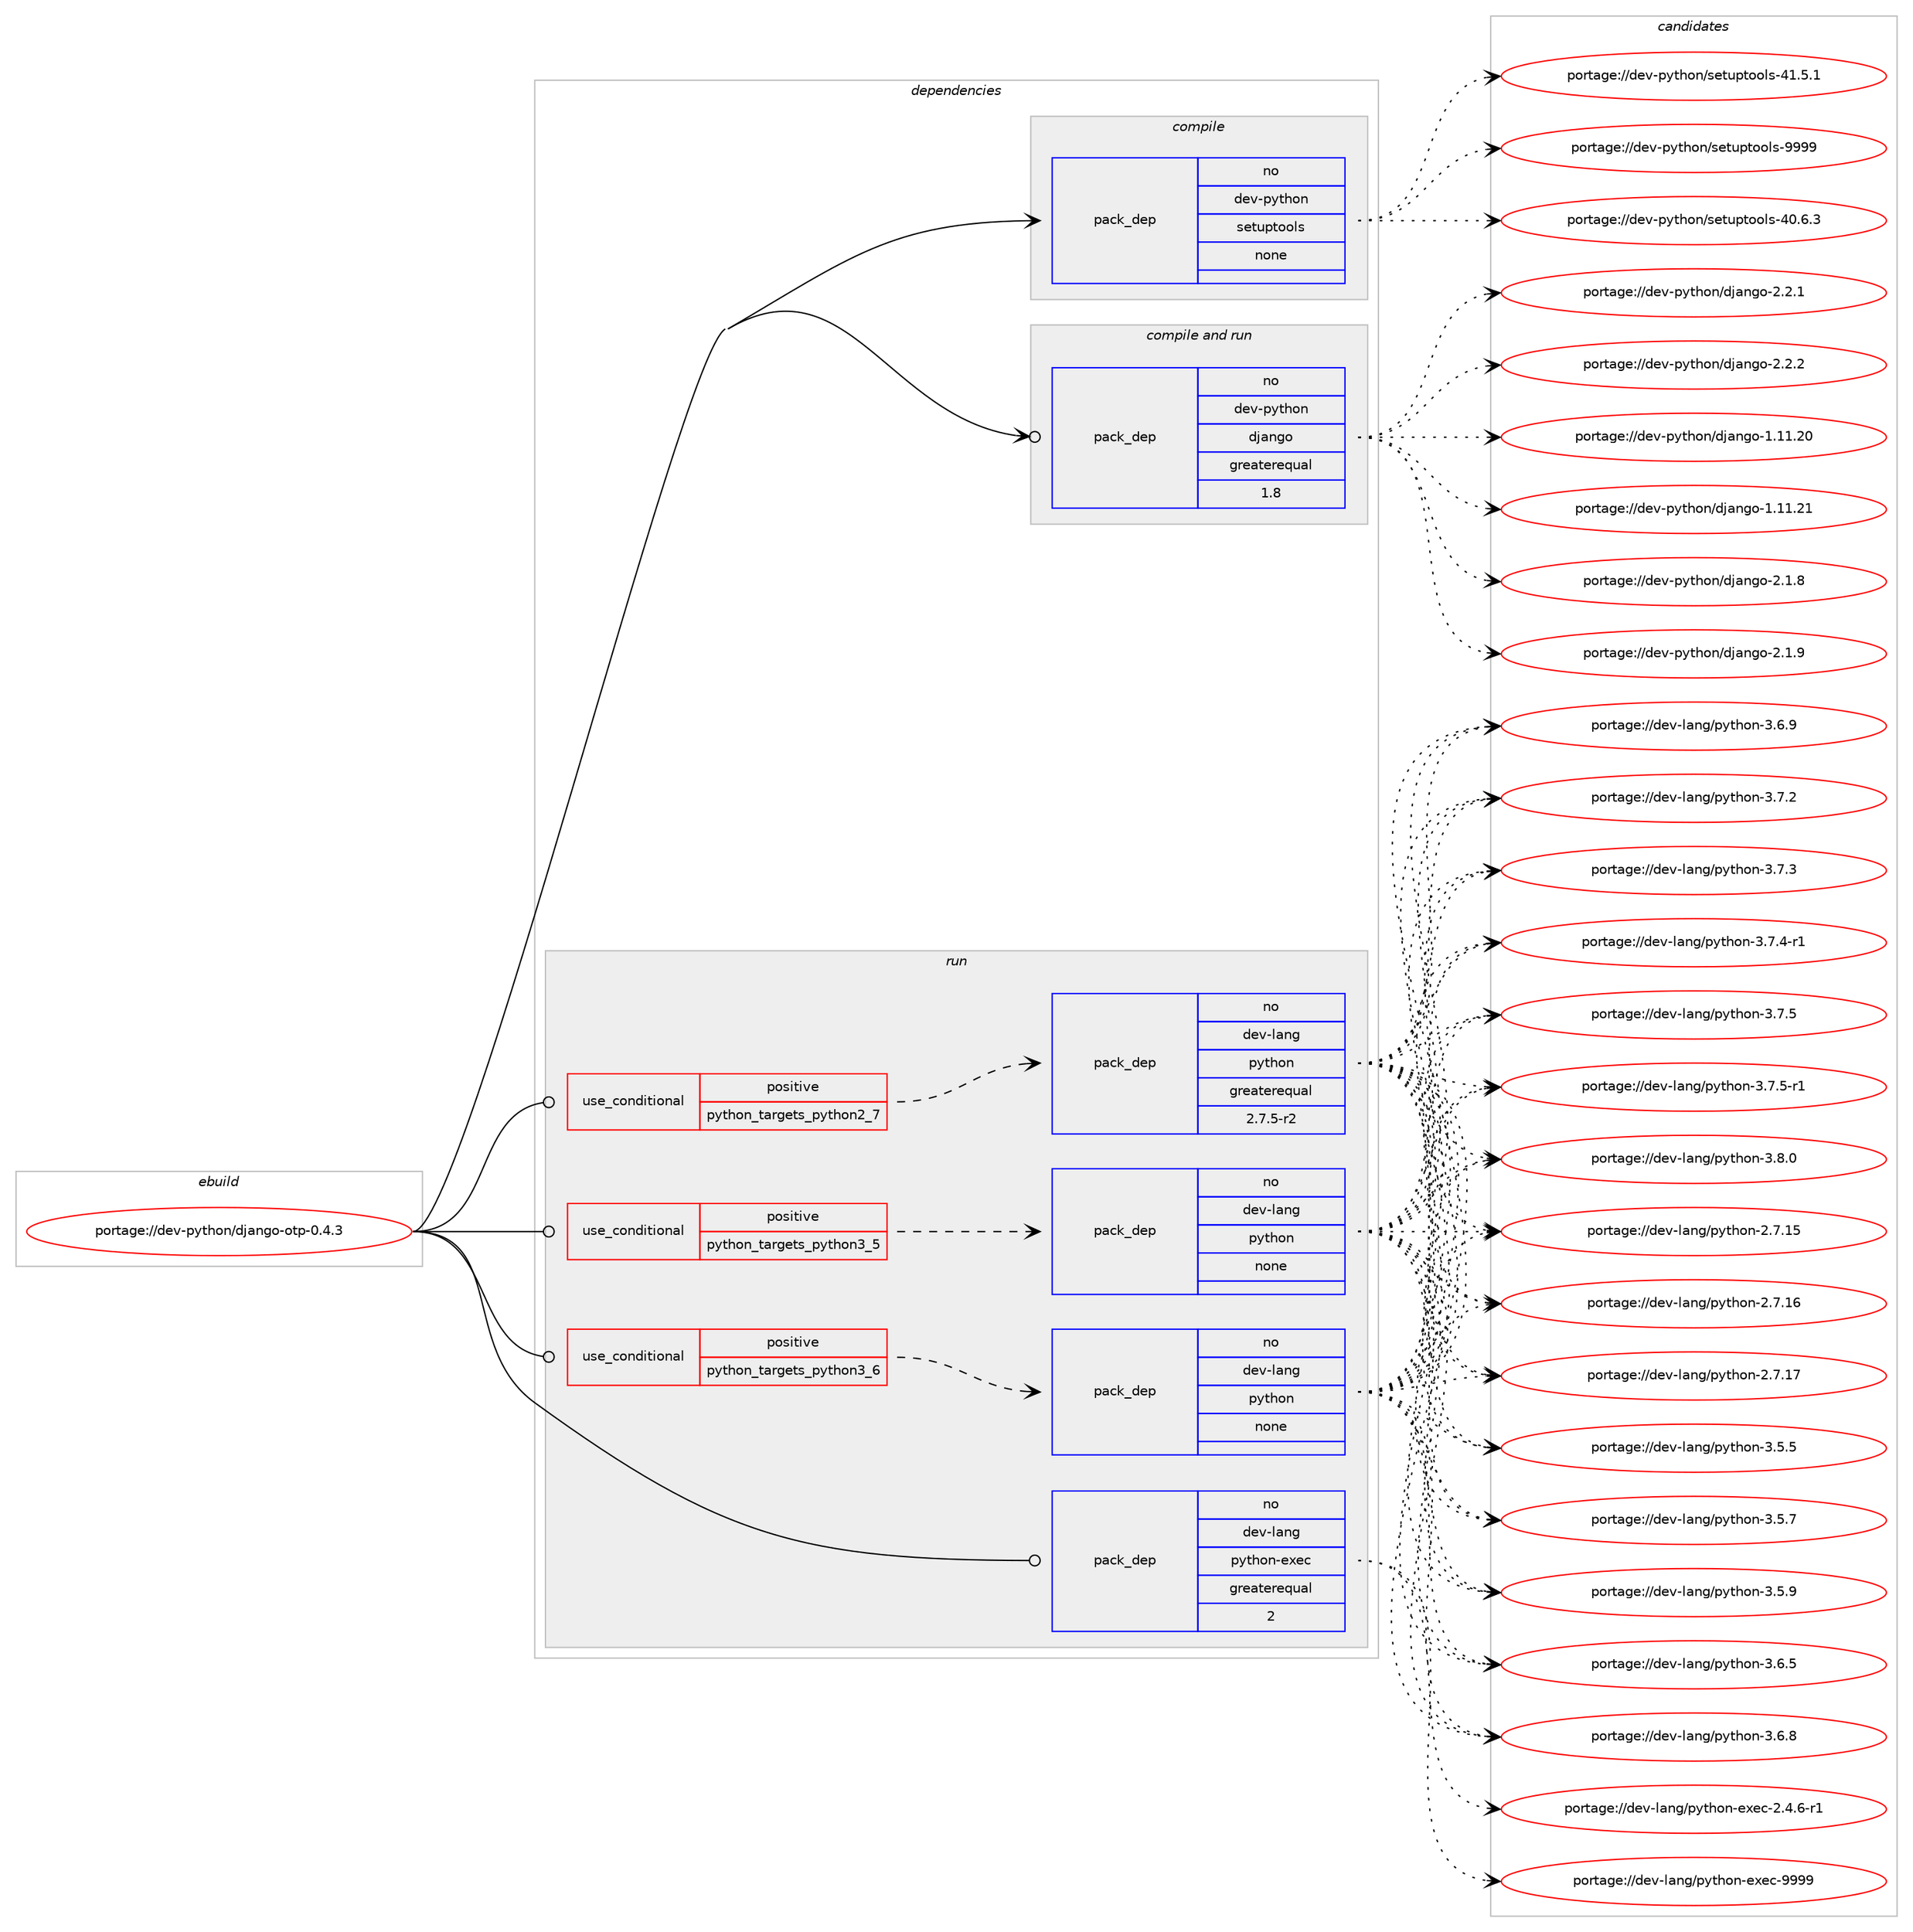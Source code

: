 digraph prolog {

# *************
# Graph options
# *************

newrank=true;
concentrate=true;
compound=true;
graph [rankdir=LR,fontname=Helvetica,fontsize=10,ranksep=1.5];#, ranksep=2.5, nodesep=0.2];
edge  [arrowhead=vee];
node  [fontname=Helvetica,fontsize=10];

# **********
# The ebuild
# **********

subgraph cluster_leftcol {
color=gray;
rank=same;
label=<<i>ebuild</i>>;
id [label="portage://dev-python/django-otp-0.4.3", color=red, width=4, href="../dev-python/django-otp-0.4.3.svg"];
}

# ****************
# The dependencies
# ****************

subgraph cluster_midcol {
color=gray;
label=<<i>dependencies</i>>;
subgraph cluster_compile {
fillcolor="#eeeeee";
style=filled;
label=<<i>compile</i>>;
subgraph pack105652 {
dependency136752 [label=<<TABLE BORDER="0" CELLBORDER="1" CELLSPACING="0" CELLPADDING="4" WIDTH="220"><TR><TD ROWSPAN="6" CELLPADDING="30">pack_dep</TD></TR><TR><TD WIDTH="110">no</TD></TR><TR><TD>dev-python</TD></TR><TR><TD>setuptools</TD></TR><TR><TD>none</TD></TR><TR><TD></TD></TR></TABLE>>, shape=none, color=blue];
}
id:e -> dependency136752:w [weight=20,style="solid",arrowhead="vee"];
}
subgraph cluster_compileandrun {
fillcolor="#eeeeee";
style=filled;
label=<<i>compile and run</i>>;
subgraph pack105653 {
dependency136753 [label=<<TABLE BORDER="0" CELLBORDER="1" CELLSPACING="0" CELLPADDING="4" WIDTH="220"><TR><TD ROWSPAN="6" CELLPADDING="30">pack_dep</TD></TR><TR><TD WIDTH="110">no</TD></TR><TR><TD>dev-python</TD></TR><TR><TD>django</TD></TR><TR><TD>greaterequal</TD></TR><TR><TD>1.8</TD></TR></TABLE>>, shape=none, color=blue];
}
id:e -> dependency136753:w [weight=20,style="solid",arrowhead="odotvee"];
}
subgraph cluster_run {
fillcolor="#eeeeee";
style=filled;
label=<<i>run</i>>;
subgraph cond27787 {
dependency136754 [label=<<TABLE BORDER="0" CELLBORDER="1" CELLSPACING="0" CELLPADDING="4"><TR><TD ROWSPAN="3" CELLPADDING="10">use_conditional</TD></TR><TR><TD>positive</TD></TR><TR><TD>python_targets_python2_7</TD></TR></TABLE>>, shape=none, color=red];
subgraph pack105654 {
dependency136755 [label=<<TABLE BORDER="0" CELLBORDER="1" CELLSPACING="0" CELLPADDING="4" WIDTH="220"><TR><TD ROWSPAN="6" CELLPADDING="30">pack_dep</TD></TR><TR><TD WIDTH="110">no</TD></TR><TR><TD>dev-lang</TD></TR><TR><TD>python</TD></TR><TR><TD>greaterequal</TD></TR><TR><TD>2.7.5-r2</TD></TR></TABLE>>, shape=none, color=blue];
}
dependency136754:e -> dependency136755:w [weight=20,style="dashed",arrowhead="vee"];
}
id:e -> dependency136754:w [weight=20,style="solid",arrowhead="odot"];
subgraph cond27788 {
dependency136756 [label=<<TABLE BORDER="0" CELLBORDER="1" CELLSPACING="0" CELLPADDING="4"><TR><TD ROWSPAN="3" CELLPADDING="10">use_conditional</TD></TR><TR><TD>positive</TD></TR><TR><TD>python_targets_python3_5</TD></TR></TABLE>>, shape=none, color=red];
subgraph pack105655 {
dependency136757 [label=<<TABLE BORDER="0" CELLBORDER="1" CELLSPACING="0" CELLPADDING="4" WIDTH="220"><TR><TD ROWSPAN="6" CELLPADDING="30">pack_dep</TD></TR><TR><TD WIDTH="110">no</TD></TR><TR><TD>dev-lang</TD></TR><TR><TD>python</TD></TR><TR><TD>none</TD></TR><TR><TD></TD></TR></TABLE>>, shape=none, color=blue];
}
dependency136756:e -> dependency136757:w [weight=20,style="dashed",arrowhead="vee"];
}
id:e -> dependency136756:w [weight=20,style="solid",arrowhead="odot"];
subgraph cond27789 {
dependency136758 [label=<<TABLE BORDER="0" CELLBORDER="1" CELLSPACING="0" CELLPADDING="4"><TR><TD ROWSPAN="3" CELLPADDING="10">use_conditional</TD></TR><TR><TD>positive</TD></TR><TR><TD>python_targets_python3_6</TD></TR></TABLE>>, shape=none, color=red];
subgraph pack105656 {
dependency136759 [label=<<TABLE BORDER="0" CELLBORDER="1" CELLSPACING="0" CELLPADDING="4" WIDTH="220"><TR><TD ROWSPAN="6" CELLPADDING="30">pack_dep</TD></TR><TR><TD WIDTH="110">no</TD></TR><TR><TD>dev-lang</TD></TR><TR><TD>python</TD></TR><TR><TD>none</TD></TR><TR><TD></TD></TR></TABLE>>, shape=none, color=blue];
}
dependency136758:e -> dependency136759:w [weight=20,style="dashed",arrowhead="vee"];
}
id:e -> dependency136758:w [weight=20,style="solid",arrowhead="odot"];
subgraph pack105657 {
dependency136760 [label=<<TABLE BORDER="0" CELLBORDER="1" CELLSPACING="0" CELLPADDING="4" WIDTH="220"><TR><TD ROWSPAN="6" CELLPADDING="30">pack_dep</TD></TR><TR><TD WIDTH="110">no</TD></TR><TR><TD>dev-lang</TD></TR><TR><TD>python-exec</TD></TR><TR><TD>greaterequal</TD></TR><TR><TD>2</TD></TR></TABLE>>, shape=none, color=blue];
}
id:e -> dependency136760:w [weight=20,style="solid",arrowhead="odot"];
}
}

# **************
# The candidates
# **************

subgraph cluster_choices {
rank=same;
color=gray;
label=<<i>candidates</i>>;

subgraph choice105652 {
color=black;
nodesep=1;
choiceportage100101118451121211161041111104711510111611711211611111110811545524846544651 [label="portage://dev-python/setuptools-40.6.3", color=red, width=4,href="../dev-python/setuptools-40.6.3.svg"];
choiceportage100101118451121211161041111104711510111611711211611111110811545524946534649 [label="portage://dev-python/setuptools-41.5.1", color=red, width=4,href="../dev-python/setuptools-41.5.1.svg"];
choiceportage10010111845112121116104111110471151011161171121161111111081154557575757 [label="portage://dev-python/setuptools-9999", color=red, width=4,href="../dev-python/setuptools-9999.svg"];
dependency136752:e -> choiceportage100101118451121211161041111104711510111611711211611111110811545524846544651:w [style=dotted,weight="100"];
dependency136752:e -> choiceportage100101118451121211161041111104711510111611711211611111110811545524946534649:w [style=dotted,weight="100"];
dependency136752:e -> choiceportage10010111845112121116104111110471151011161171121161111111081154557575757:w [style=dotted,weight="100"];
}
subgraph choice105653 {
color=black;
nodesep=1;
choiceportage1001011184511212111610411111047100106971101031114549464949465048 [label="portage://dev-python/django-1.11.20", color=red, width=4,href="../dev-python/django-1.11.20.svg"];
choiceportage1001011184511212111610411111047100106971101031114549464949465049 [label="portage://dev-python/django-1.11.21", color=red, width=4,href="../dev-python/django-1.11.21.svg"];
choiceportage100101118451121211161041111104710010697110103111455046494656 [label="portage://dev-python/django-2.1.8", color=red, width=4,href="../dev-python/django-2.1.8.svg"];
choiceportage100101118451121211161041111104710010697110103111455046494657 [label="portage://dev-python/django-2.1.9", color=red, width=4,href="../dev-python/django-2.1.9.svg"];
choiceportage100101118451121211161041111104710010697110103111455046504649 [label="portage://dev-python/django-2.2.1", color=red, width=4,href="../dev-python/django-2.2.1.svg"];
choiceportage100101118451121211161041111104710010697110103111455046504650 [label="portage://dev-python/django-2.2.2", color=red, width=4,href="../dev-python/django-2.2.2.svg"];
dependency136753:e -> choiceportage1001011184511212111610411111047100106971101031114549464949465048:w [style=dotted,weight="100"];
dependency136753:e -> choiceportage1001011184511212111610411111047100106971101031114549464949465049:w [style=dotted,weight="100"];
dependency136753:e -> choiceportage100101118451121211161041111104710010697110103111455046494656:w [style=dotted,weight="100"];
dependency136753:e -> choiceportage100101118451121211161041111104710010697110103111455046494657:w [style=dotted,weight="100"];
dependency136753:e -> choiceportage100101118451121211161041111104710010697110103111455046504649:w [style=dotted,weight="100"];
dependency136753:e -> choiceportage100101118451121211161041111104710010697110103111455046504650:w [style=dotted,weight="100"];
}
subgraph choice105654 {
color=black;
nodesep=1;
choiceportage10010111845108971101034711212111610411111045504655464953 [label="portage://dev-lang/python-2.7.15", color=red, width=4,href="../dev-lang/python-2.7.15.svg"];
choiceportage10010111845108971101034711212111610411111045504655464954 [label="portage://dev-lang/python-2.7.16", color=red, width=4,href="../dev-lang/python-2.7.16.svg"];
choiceportage10010111845108971101034711212111610411111045504655464955 [label="portage://dev-lang/python-2.7.17", color=red, width=4,href="../dev-lang/python-2.7.17.svg"];
choiceportage100101118451089711010347112121116104111110455146534653 [label="portage://dev-lang/python-3.5.5", color=red, width=4,href="../dev-lang/python-3.5.5.svg"];
choiceportage100101118451089711010347112121116104111110455146534655 [label="portage://dev-lang/python-3.5.7", color=red, width=4,href="../dev-lang/python-3.5.7.svg"];
choiceportage100101118451089711010347112121116104111110455146534657 [label="portage://dev-lang/python-3.5.9", color=red, width=4,href="../dev-lang/python-3.5.9.svg"];
choiceportage100101118451089711010347112121116104111110455146544653 [label="portage://dev-lang/python-3.6.5", color=red, width=4,href="../dev-lang/python-3.6.5.svg"];
choiceportage100101118451089711010347112121116104111110455146544656 [label="portage://dev-lang/python-3.6.8", color=red, width=4,href="../dev-lang/python-3.6.8.svg"];
choiceportage100101118451089711010347112121116104111110455146544657 [label="portage://dev-lang/python-3.6.9", color=red, width=4,href="../dev-lang/python-3.6.9.svg"];
choiceportage100101118451089711010347112121116104111110455146554650 [label="portage://dev-lang/python-3.7.2", color=red, width=4,href="../dev-lang/python-3.7.2.svg"];
choiceportage100101118451089711010347112121116104111110455146554651 [label="portage://dev-lang/python-3.7.3", color=red, width=4,href="../dev-lang/python-3.7.3.svg"];
choiceportage1001011184510897110103471121211161041111104551465546524511449 [label="portage://dev-lang/python-3.7.4-r1", color=red, width=4,href="../dev-lang/python-3.7.4-r1.svg"];
choiceportage100101118451089711010347112121116104111110455146554653 [label="portage://dev-lang/python-3.7.5", color=red, width=4,href="../dev-lang/python-3.7.5.svg"];
choiceportage1001011184510897110103471121211161041111104551465546534511449 [label="portage://dev-lang/python-3.7.5-r1", color=red, width=4,href="../dev-lang/python-3.7.5-r1.svg"];
choiceportage100101118451089711010347112121116104111110455146564648 [label="portage://dev-lang/python-3.8.0", color=red, width=4,href="../dev-lang/python-3.8.0.svg"];
dependency136755:e -> choiceportage10010111845108971101034711212111610411111045504655464953:w [style=dotted,weight="100"];
dependency136755:e -> choiceportage10010111845108971101034711212111610411111045504655464954:w [style=dotted,weight="100"];
dependency136755:e -> choiceportage10010111845108971101034711212111610411111045504655464955:w [style=dotted,weight="100"];
dependency136755:e -> choiceportage100101118451089711010347112121116104111110455146534653:w [style=dotted,weight="100"];
dependency136755:e -> choiceportage100101118451089711010347112121116104111110455146534655:w [style=dotted,weight="100"];
dependency136755:e -> choiceportage100101118451089711010347112121116104111110455146534657:w [style=dotted,weight="100"];
dependency136755:e -> choiceportage100101118451089711010347112121116104111110455146544653:w [style=dotted,weight="100"];
dependency136755:e -> choiceportage100101118451089711010347112121116104111110455146544656:w [style=dotted,weight="100"];
dependency136755:e -> choiceportage100101118451089711010347112121116104111110455146544657:w [style=dotted,weight="100"];
dependency136755:e -> choiceportage100101118451089711010347112121116104111110455146554650:w [style=dotted,weight="100"];
dependency136755:e -> choiceportage100101118451089711010347112121116104111110455146554651:w [style=dotted,weight="100"];
dependency136755:e -> choiceportage1001011184510897110103471121211161041111104551465546524511449:w [style=dotted,weight="100"];
dependency136755:e -> choiceportage100101118451089711010347112121116104111110455146554653:w [style=dotted,weight="100"];
dependency136755:e -> choiceportage1001011184510897110103471121211161041111104551465546534511449:w [style=dotted,weight="100"];
dependency136755:e -> choiceportage100101118451089711010347112121116104111110455146564648:w [style=dotted,weight="100"];
}
subgraph choice105655 {
color=black;
nodesep=1;
choiceportage10010111845108971101034711212111610411111045504655464953 [label="portage://dev-lang/python-2.7.15", color=red, width=4,href="../dev-lang/python-2.7.15.svg"];
choiceportage10010111845108971101034711212111610411111045504655464954 [label="portage://dev-lang/python-2.7.16", color=red, width=4,href="../dev-lang/python-2.7.16.svg"];
choiceportage10010111845108971101034711212111610411111045504655464955 [label="portage://dev-lang/python-2.7.17", color=red, width=4,href="../dev-lang/python-2.7.17.svg"];
choiceportage100101118451089711010347112121116104111110455146534653 [label="portage://dev-lang/python-3.5.5", color=red, width=4,href="../dev-lang/python-3.5.5.svg"];
choiceportage100101118451089711010347112121116104111110455146534655 [label="portage://dev-lang/python-3.5.7", color=red, width=4,href="../dev-lang/python-3.5.7.svg"];
choiceportage100101118451089711010347112121116104111110455146534657 [label="portage://dev-lang/python-3.5.9", color=red, width=4,href="../dev-lang/python-3.5.9.svg"];
choiceportage100101118451089711010347112121116104111110455146544653 [label="portage://dev-lang/python-3.6.5", color=red, width=4,href="../dev-lang/python-3.6.5.svg"];
choiceportage100101118451089711010347112121116104111110455146544656 [label="portage://dev-lang/python-3.6.8", color=red, width=4,href="../dev-lang/python-3.6.8.svg"];
choiceportage100101118451089711010347112121116104111110455146544657 [label="portage://dev-lang/python-3.6.9", color=red, width=4,href="../dev-lang/python-3.6.9.svg"];
choiceportage100101118451089711010347112121116104111110455146554650 [label="portage://dev-lang/python-3.7.2", color=red, width=4,href="../dev-lang/python-3.7.2.svg"];
choiceportage100101118451089711010347112121116104111110455146554651 [label="portage://dev-lang/python-3.7.3", color=red, width=4,href="../dev-lang/python-3.7.3.svg"];
choiceportage1001011184510897110103471121211161041111104551465546524511449 [label="portage://dev-lang/python-3.7.4-r1", color=red, width=4,href="../dev-lang/python-3.7.4-r1.svg"];
choiceportage100101118451089711010347112121116104111110455146554653 [label="portage://dev-lang/python-3.7.5", color=red, width=4,href="../dev-lang/python-3.7.5.svg"];
choiceportage1001011184510897110103471121211161041111104551465546534511449 [label="portage://dev-lang/python-3.7.5-r1", color=red, width=4,href="../dev-lang/python-3.7.5-r1.svg"];
choiceportage100101118451089711010347112121116104111110455146564648 [label="portage://dev-lang/python-3.8.0", color=red, width=4,href="../dev-lang/python-3.8.0.svg"];
dependency136757:e -> choiceportage10010111845108971101034711212111610411111045504655464953:w [style=dotted,weight="100"];
dependency136757:e -> choiceportage10010111845108971101034711212111610411111045504655464954:w [style=dotted,weight="100"];
dependency136757:e -> choiceportage10010111845108971101034711212111610411111045504655464955:w [style=dotted,weight="100"];
dependency136757:e -> choiceportage100101118451089711010347112121116104111110455146534653:w [style=dotted,weight="100"];
dependency136757:e -> choiceportage100101118451089711010347112121116104111110455146534655:w [style=dotted,weight="100"];
dependency136757:e -> choiceportage100101118451089711010347112121116104111110455146534657:w [style=dotted,weight="100"];
dependency136757:e -> choiceportage100101118451089711010347112121116104111110455146544653:w [style=dotted,weight="100"];
dependency136757:e -> choiceportage100101118451089711010347112121116104111110455146544656:w [style=dotted,weight="100"];
dependency136757:e -> choiceportage100101118451089711010347112121116104111110455146544657:w [style=dotted,weight="100"];
dependency136757:e -> choiceportage100101118451089711010347112121116104111110455146554650:w [style=dotted,weight="100"];
dependency136757:e -> choiceportage100101118451089711010347112121116104111110455146554651:w [style=dotted,weight="100"];
dependency136757:e -> choiceportage1001011184510897110103471121211161041111104551465546524511449:w [style=dotted,weight="100"];
dependency136757:e -> choiceportage100101118451089711010347112121116104111110455146554653:w [style=dotted,weight="100"];
dependency136757:e -> choiceportage1001011184510897110103471121211161041111104551465546534511449:w [style=dotted,weight="100"];
dependency136757:e -> choiceportage100101118451089711010347112121116104111110455146564648:w [style=dotted,weight="100"];
}
subgraph choice105656 {
color=black;
nodesep=1;
choiceportage10010111845108971101034711212111610411111045504655464953 [label="portage://dev-lang/python-2.7.15", color=red, width=4,href="../dev-lang/python-2.7.15.svg"];
choiceportage10010111845108971101034711212111610411111045504655464954 [label="portage://dev-lang/python-2.7.16", color=red, width=4,href="../dev-lang/python-2.7.16.svg"];
choiceportage10010111845108971101034711212111610411111045504655464955 [label="portage://dev-lang/python-2.7.17", color=red, width=4,href="../dev-lang/python-2.7.17.svg"];
choiceportage100101118451089711010347112121116104111110455146534653 [label="portage://dev-lang/python-3.5.5", color=red, width=4,href="../dev-lang/python-3.5.5.svg"];
choiceportage100101118451089711010347112121116104111110455146534655 [label="portage://dev-lang/python-3.5.7", color=red, width=4,href="../dev-lang/python-3.5.7.svg"];
choiceportage100101118451089711010347112121116104111110455146534657 [label="portage://dev-lang/python-3.5.9", color=red, width=4,href="../dev-lang/python-3.5.9.svg"];
choiceportage100101118451089711010347112121116104111110455146544653 [label="portage://dev-lang/python-3.6.5", color=red, width=4,href="../dev-lang/python-3.6.5.svg"];
choiceportage100101118451089711010347112121116104111110455146544656 [label="portage://dev-lang/python-3.6.8", color=red, width=4,href="../dev-lang/python-3.6.8.svg"];
choiceportage100101118451089711010347112121116104111110455146544657 [label="portage://dev-lang/python-3.6.9", color=red, width=4,href="../dev-lang/python-3.6.9.svg"];
choiceportage100101118451089711010347112121116104111110455146554650 [label="portage://dev-lang/python-3.7.2", color=red, width=4,href="../dev-lang/python-3.7.2.svg"];
choiceportage100101118451089711010347112121116104111110455146554651 [label="portage://dev-lang/python-3.7.3", color=red, width=4,href="../dev-lang/python-3.7.3.svg"];
choiceportage1001011184510897110103471121211161041111104551465546524511449 [label="portage://dev-lang/python-3.7.4-r1", color=red, width=4,href="../dev-lang/python-3.7.4-r1.svg"];
choiceportage100101118451089711010347112121116104111110455146554653 [label="portage://dev-lang/python-3.7.5", color=red, width=4,href="../dev-lang/python-3.7.5.svg"];
choiceportage1001011184510897110103471121211161041111104551465546534511449 [label="portage://dev-lang/python-3.7.5-r1", color=red, width=4,href="../dev-lang/python-3.7.5-r1.svg"];
choiceportage100101118451089711010347112121116104111110455146564648 [label="portage://dev-lang/python-3.8.0", color=red, width=4,href="../dev-lang/python-3.8.0.svg"];
dependency136759:e -> choiceportage10010111845108971101034711212111610411111045504655464953:w [style=dotted,weight="100"];
dependency136759:e -> choiceportage10010111845108971101034711212111610411111045504655464954:w [style=dotted,weight="100"];
dependency136759:e -> choiceportage10010111845108971101034711212111610411111045504655464955:w [style=dotted,weight="100"];
dependency136759:e -> choiceportage100101118451089711010347112121116104111110455146534653:w [style=dotted,weight="100"];
dependency136759:e -> choiceportage100101118451089711010347112121116104111110455146534655:w [style=dotted,weight="100"];
dependency136759:e -> choiceportage100101118451089711010347112121116104111110455146534657:w [style=dotted,weight="100"];
dependency136759:e -> choiceportage100101118451089711010347112121116104111110455146544653:w [style=dotted,weight="100"];
dependency136759:e -> choiceportage100101118451089711010347112121116104111110455146544656:w [style=dotted,weight="100"];
dependency136759:e -> choiceportage100101118451089711010347112121116104111110455146544657:w [style=dotted,weight="100"];
dependency136759:e -> choiceportage100101118451089711010347112121116104111110455146554650:w [style=dotted,weight="100"];
dependency136759:e -> choiceportage100101118451089711010347112121116104111110455146554651:w [style=dotted,weight="100"];
dependency136759:e -> choiceportage1001011184510897110103471121211161041111104551465546524511449:w [style=dotted,weight="100"];
dependency136759:e -> choiceportage100101118451089711010347112121116104111110455146554653:w [style=dotted,weight="100"];
dependency136759:e -> choiceportage1001011184510897110103471121211161041111104551465546534511449:w [style=dotted,weight="100"];
dependency136759:e -> choiceportage100101118451089711010347112121116104111110455146564648:w [style=dotted,weight="100"];
}
subgraph choice105657 {
color=black;
nodesep=1;
choiceportage10010111845108971101034711212111610411111045101120101994550465246544511449 [label="portage://dev-lang/python-exec-2.4.6-r1", color=red, width=4,href="../dev-lang/python-exec-2.4.6-r1.svg"];
choiceportage10010111845108971101034711212111610411111045101120101994557575757 [label="portage://dev-lang/python-exec-9999", color=red, width=4,href="../dev-lang/python-exec-9999.svg"];
dependency136760:e -> choiceportage10010111845108971101034711212111610411111045101120101994550465246544511449:w [style=dotted,weight="100"];
dependency136760:e -> choiceportage10010111845108971101034711212111610411111045101120101994557575757:w [style=dotted,weight="100"];
}
}

}
